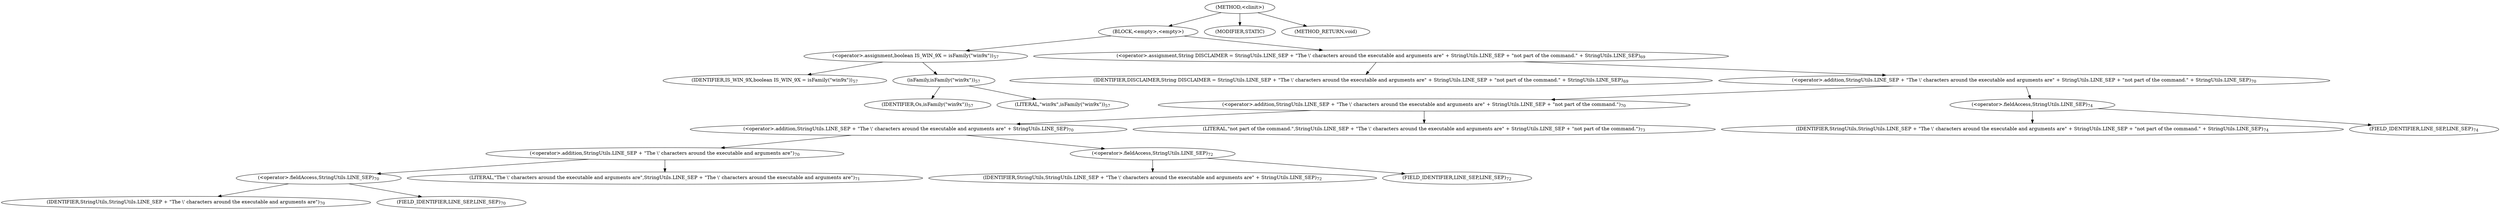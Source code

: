 digraph "&lt;clinit&gt;" {  
"1228" [label = <(METHOD,&lt;clinit&gt;)> ]
"1229" [label = <(BLOCK,&lt;empty&gt;,&lt;empty&gt;)> ]
"1230" [label = <(&lt;operator&gt;.assignment,boolean IS_WIN_9X = isFamily(&quot;win9x&quot;))<SUB>57</SUB>> ]
"1231" [label = <(IDENTIFIER,IS_WIN_9X,boolean IS_WIN_9X = isFamily(&quot;win9x&quot;))<SUB>57</SUB>> ]
"1232" [label = <(isFamily,isFamily(&quot;win9x&quot;))<SUB>57</SUB>> ]
"1233" [label = <(IDENTIFIER,Os,isFamily(&quot;win9x&quot;))<SUB>57</SUB>> ]
"1234" [label = <(LITERAL,&quot;win9x&quot;,isFamily(&quot;win9x&quot;))<SUB>57</SUB>> ]
"1235" [label = <(&lt;operator&gt;.assignment,String DISCLAIMER = StringUtils.LINE_SEP + &quot;The \' characters around the executable and arguments are&quot; + StringUtils.LINE_SEP + &quot;not part of the command.&quot; + StringUtils.LINE_SEP)<SUB>69</SUB>> ]
"1236" [label = <(IDENTIFIER,DISCLAIMER,String DISCLAIMER = StringUtils.LINE_SEP + &quot;The \' characters around the executable and arguments are&quot; + StringUtils.LINE_SEP + &quot;not part of the command.&quot; + StringUtils.LINE_SEP)<SUB>69</SUB>> ]
"1237" [label = <(&lt;operator&gt;.addition,StringUtils.LINE_SEP + &quot;The \' characters around the executable and arguments are&quot; + StringUtils.LINE_SEP + &quot;not part of the command.&quot; + StringUtils.LINE_SEP)<SUB>70</SUB>> ]
"1238" [label = <(&lt;operator&gt;.addition,StringUtils.LINE_SEP + &quot;The \' characters around the executable and arguments are&quot; + StringUtils.LINE_SEP + &quot;not part of the command.&quot;)<SUB>70</SUB>> ]
"1239" [label = <(&lt;operator&gt;.addition,StringUtils.LINE_SEP + &quot;The \' characters around the executable and arguments are&quot; + StringUtils.LINE_SEP)<SUB>70</SUB>> ]
"1240" [label = <(&lt;operator&gt;.addition,StringUtils.LINE_SEP + &quot;The \' characters around the executable and arguments are&quot;)<SUB>70</SUB>> ]
"1241" [label = <(&lt;operator&gt;.fieldAccess,StringUtils.LINE_SEP)<SUB>70</SUB>> ]
"1242" [label = <(IDENTIFIER,StringUtils,StringUtils.LINE_SEP + &quot;The \' characters around the executable and arguments are&quot;)<SUB>70</SUB>> ]
"1243" [label = <(FIELD_IDENTIFIER,LINE_SEP,LINE_SEP)<SUB>70</SUB>> ]
"1244" [label = <(LITERAL,&quot;The \' characters around the executable and arguments are&quot;,StringUtils.LINE_SEP + &quot;The \' characters around the executable and arguments are&quot;)<SUB>71</SUB>> ]
"1245" [label = <(&lt;operator&gt;.fieldAccess,StringUtils.LINE_SEP)<SUB>72</SUB>> ]
"1246" [label = <(IDENTIFIER,StringUtils,StringUtils.LINE_SEP + &quot;The \' characters around the executable and arguments are&quot; + StringUtils.LINE_SEP)<SUB>72</SUB>> ]
"1247" [label = <(FIELD_IDENTIFIER,LINE_SEP,LINE_SEP)<SUB>72</SUB>> ]
"1248" [label = <(LITERAL,&quot;not part of the command.&quot;,StringUtils.LINE_SEP + &quot;The \' characters around the executable and arguments are&quot; + StringUtils.LINE_SEP + &quot;not part of the command.&quot;)<SUB>73</SUB>> ]
"1249" [label = <(&lt;operator&gt;.fieldAccess,StringUtils.LINE_SEP)<SUB>74</SUB>> ]
"1250" [label = <(IDENTIFIER,StringUtils,StringUtils.LINE_SEP + &quot;The \' characters around the executable and arguments are&quot; + StringUtils.LINE_SEP + &quot;not part of the command.&quot; + StringUtils.LINE_SEP)<SUB>74</SUB>> ]
"1251" [label = <(FIELD_IDENTIFIER,LINE_SEP,LINE_SEP)<SUB>74</SUB>> ]
"1252" [label = <(MODIFIER,STATIC)> ]
"1253" [label = <(METHOD_RETURN,void)> ]
  "1228" -> "1229" 
  "1228" -> "1252" 
  "1228" -> "1253" 
  "1229" -> "1230" 
  "1229" -> "1235" 
  "1230" -> "1231" 
  "1230" -> "1232" 
  "1232" -> "1233" 
  "1232" -> "1234" 
  "1235" -> "1236" 
  "1235" -> "1237" 
  "1237" -> "1238" 
  "1237" -> "1249" 
  "1238" -> "1239" 
  "1238" -> "1248" 
  "1239" -> "1240" 
  "1239" -> "1245" 
  "1240" -> "1241" 
  "1240" -> "1244" 
  "1241" -> "1242" 
  "1241" -> "1243" 
  "1245" -> "1246" 
  "1245" -> "1247" 
  "1249" -> "1250" 
  "1249" -> "1251" 
}
